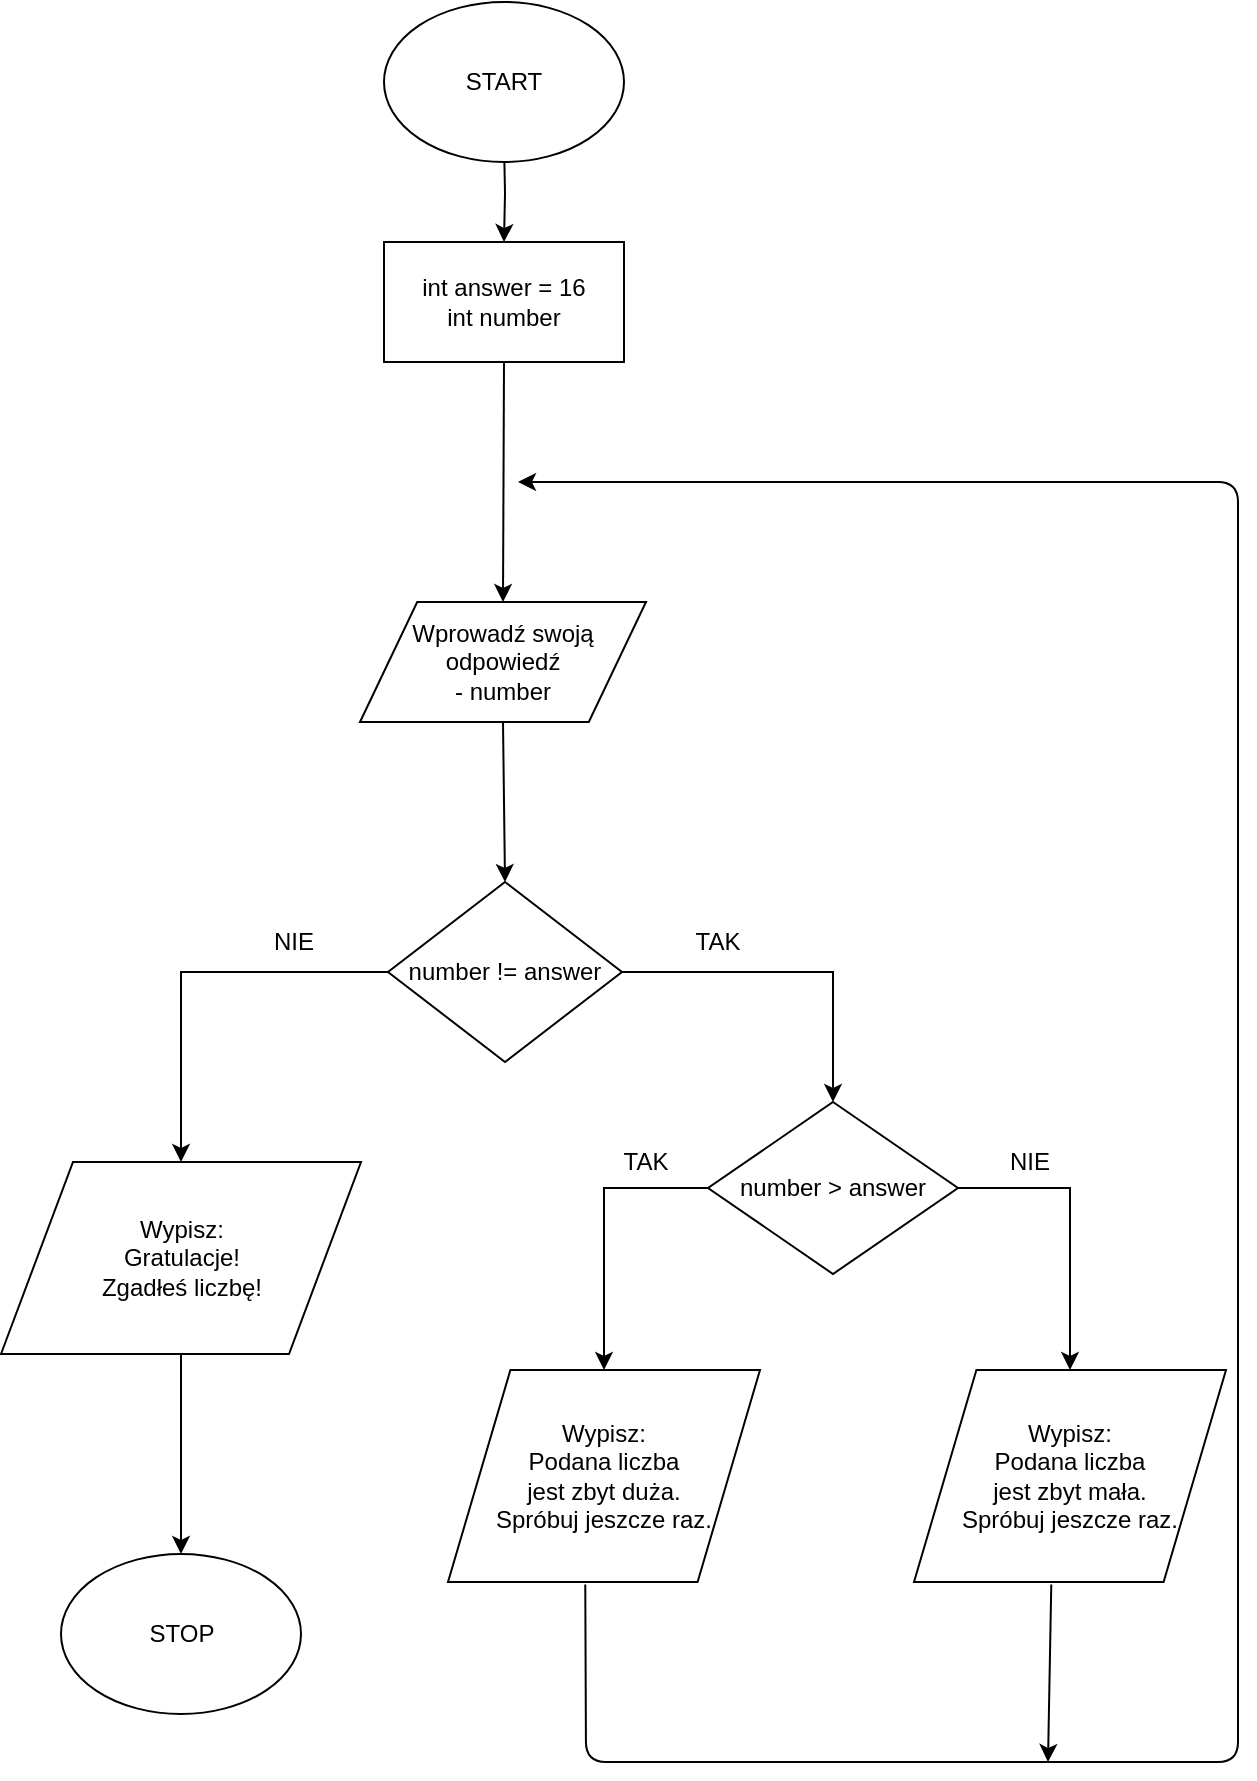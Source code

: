 <mxfile version="10.6.0" type="device"><diagram id="KDCqkIiEy77ZHgzt5O1D" name="Page-1"><mxGraphModel dx="1236" dy="595" grid="1" gridSize="10" guides="1" tooltips="1" connect="1" arrows="1" fold="1" page="1" pageScale="1" pageWidth="827" pageHeight="1169" math="0" shadow="0"><root><mxCell id="0"/><mxCell id="1" parent="0"/><mxCell id="7x9Rpk-tLHs7uveNREpH-3" value="" style="edgeStyle=orthogonalEdgeStyle;rounded=0;orthogonalLoop=1;jettySize=auto;html=1;" parent="1" target="7x9Rpk-tLHs7uveNREpH-2" edge="1"><mxGeometry relative="1" as="geometry"><mxPoint x="385" y="190" as="sourcePoint"/></mxGeometry></mxCell><mxCell id="7x9Rpk-tLHs7uveNREpH-2" value="int answer = 16&lt;br&gt;int number&lt;br&gt;" style="rounded=0;whiteSpace=wrap;html=1;" parent="1" vertex="1"><mxGeometry x="325" y="240" width="120" height="60" as="geometry"/></mxCell><mxCell id="7x9Rpk-tLHs7uveNREpH-4" value="Wprowadź swoją odpowiedź &lt;br&gt;- number&lt;br&gt;" style="shape=parallelogram;perimeter=parallelogramPerimeter;whiteSpace=wrap;html=1;" parent="1" vertex="1"><mxGeometry x="313" y="420" width="143" height="60" as="geometry"/></mxCell><mxCell id="7x9Rpk-tLHs7uveNREpH-6" value="START" style="text;html=1;resizable=0;autosize=1;align=center;verticalAlign=middle;points=[];fillColor=none;strokeColor=none;rounded=0;" parent="1" vertex="1"><mxGeometry x="360" y="150" width="50" height="20" as="geometry"/></mxCell><mxCell id="7x9Rpk-tLHs7uveNREpH-26" style="edgeStyle=orthogonalEdgeStyle;rounded=0;orthogonalLoop=1;jettySize=auto;html=1;entryX=0;entryY=0.5;entryDx=0;entryDy=0;" parent="1" edge="1"><mxGeometry relative="1" as="geometry"><mxPoint x="660" y="720" as="sourcePoint"/></mxGeometry></mxCell><mxCell id="nxpyc3uoqlK_SKEllW0q-1" value="START" style="ellipse;whiteSpace=wrap;html=1;" parent="1" vertex="1"><mxGeometry x="325" y="120" width="120" height="80" as="geometry"/></mxCell><mxCell id="nxpyc3uoqlK_SKEllW0q-2" value="STOP" style="ellipse;whiteSpace=wrap;html=1;" parent="1" vertex="1"><mxGeometry x="163.5" y="896" width="120" height="80" as="geometry"/></mxCell><mxCell id="ISiKiUPRvWeE8diKL0S4-3" style="edgeStyle=orthogonalEdgeStyle;rounded=0;orthogonalLoop=1;jettySize=auto;html=1;exitX=1;exitY=0.5;exitDx=0;exitDy=0;entryX=0.5;entryY=0;entryDx=0;entryDy=0;" parent="1" source="ISiKiUPRvWeE8diKL0S4-5" target="ISiKiUPRvWeE8diKL0S4-26" edge="1"><mxGeometry relative="1" as="geometry"><mxPoint x="562" y="770" as="targetPoint"/></mxGeometry></mxCell><mxCell id="ISiKiUPRvWeE8diKL0S4-4" style="edgeStyle=orthogonalEdgeStyle;rounded=0;orthogonalLoop=1;jettySize=auto;html=1;exitX=0;exitY=0.5;exitDx=0;exitDy=0;entryX=0.5;entryY=0;entryDx=0;entryDy=0;" parent="1" source="ISiKiUPRvWeE8diKL0S4-5" target="32EWFdRg_Pbo1zlpOwAo-16" edge="1"><mxGeometry relative="1" as="geometry"><mxPoint x="160.714" y="783.857" as="targetPoint"/></mxGeometry></mxCell><mxCell id="ISiKiUPRvWeE8diKL0S4-5" value="number != answer" style="rhombus;whiteSpace=wrap;html=1;" parent="1" vertex="1"><mxGeometry x="327" y="560" width="117" height="90" as="geometry"/></mxCell><mxCell id="ISiKiUPRvWeE8diKL0S4-7" value="NIE" style="text;html=1;strokeColor=none;fillColor=none;align=center;verticalAlign=middle;whiteSpace=wrap;rounded=0;" parent="1" vertex="1"><mxGeometry x="259.5" y="580" width="40" height="20" as="geometry"/></mxCell><mxCell id="ISiKiUPRvWeE8diKL0S4-10" value="TAK" style="text;html=1;strokeColor=none;fillColor=none;align=center;verticalAlign=middle;whiteSpace=wrap;rounded=0;" parent="1" vertex="1"><mxGeometry x="471.5" y="580" width="40" height="20" as="geometry"/></mxCell><mxCell id="ISiKiUPRvWeE8diKL0S4-25" style="edgeStyle=orthogonalEdgeStyle;rounded=0;orthogonalLoop=1;jettySize=auto;html=1;exitX=0;exitY=0.5;exitDx=0;exitDy=0;entryX=0.5;entryY=0;entryDx=0;entryDy=0;" parent="1" source="ISiKiUPRvWeE8diKL0S4-26" target="P1tzl05bmPu0ANLyzzlF-14" edge="1"><mxGeometry relative="1" as="geometry"><mxPoint x="410.714" y="836.714" as="targetPoint"/></mxGeometry></mxCell><mxCell id="ISiKiUPRvWeE8diKL0S4-26" value="number &amp;gt; answer&lt;br&gt;" style="rhombus;whiteSpace=wrap;html=1;" parent="1" vertex="1"><mxGeometry x="487" y="670" width="125" height="86" as="geometry"/></mxCell><mxCell id="ISiKiUPRvWeE8diKL0S4-27" value="NIE" style="text;html=1;strokeColor=none;fillColor=none;align=center;verticalAlign=middle;whiteSpace=wrap;rounded=0;" parent="1" vertex="1"><mxGeometry x="628" y="690" width="40" height="20" as="geometry"/></mxCell><mxCell id="ISiKiUPRvWeE8diKL0S4-28" value="TAK" style="text;html=1;strokeColor=none;fillColor=none;align=center;verticalAlign=middle;whiteSpace=wrap;rounded=0;" parent="1" vertex="1"><mxGeometry x="436" y="690" width="40" height="20" as="geometry"/></mxCell><mxCell id="32EWFdRg_Pbo1zlpOwAo-16" value="Wypisz:&lt;br&gt;Gratulacje! &lt;br&gt;Zgadłeś liczbę!&lt;br&gt;" style="shape=parallelogram;perimeter=parallelogramPerimeter;whiteSpace=wrap;html=1;" parent="1" vertex="1"><mxGeometry x="133.5" y="700" width="180" height="96" as="geometry"/></mxCell><mxCell id="P1tzl05bmPu0ANLyzzlF-1" value="" style="endArrow=classic;html=1;exitX=0.5;exitY=1;exitDx=0;exitDy=0;entryX=0.5;entryY=0;entryDx=0;entryDy=0;" parent="1" source="7x9Rpk-tLHs7uveNREpH-4" target="ISiKiUPRvWeE8diKL0S4-5" edge="1"><mxGeometry width="50" height="50" relative="1" as="geometry"><mxPoint x="492" y="470" as="sourcePoint"/><mxPoint x="542" y="420" as="targetPoint"/></mxGeometry></mxCell><mxCell id="P1tzl05bmPu0ANLyzzlF-5" style="edgeStyle=orthogonalEdgeStyle;rounded=0;orthogonalLoop=1;jettySize=auto;html=1;exitX=1;exitY=0.5;exitDx=0;exitDy=0;entryX=0.5;entryY=0;entryDx=0;entryDy=0;" parent="1" source="ISiKiUPRvWeE8diKL0S4-26" target="P1tzl05bmPu0ANLyzzlF-22" edge="1"><mxGeometry relative="1" as="geometry"><mxPoint x="667.857" y="803.857" as="targetPoint"/><mxPoint x="741.929" y="721.929" as="sourcePoint"/></mxGeometry></mxCell><mxCell id="P1tzl05bmPu0ANLyzzlF-14" value="Wypisz:&lt;br&gt;Podana liczba &lt;br&gt;jest zbyt duża.&lt;br&gt;Spróbuj jeszcze raz.&lt;br&gt;" style="shape=parallelogram;perimeter=parallelogramPerimeter;whiteSpace=wrap;html=1;" parent="1" vertex="1"><mxGeometry x="357" y="804" width="156" height="106" as="geometry"/></mxCell><mxCell id="P1tzl05bmPu0ANLyzzlF-15" value="" style="endArrow=classic;html=1;exitX=0.44;exitY=1.012;exitDx=0;exitDy=0;exitPerimeter=0;" parent="1" source="P1tzl05bmPu0ANLyzzlF-14" edge="1"><mxGeometry width="50" height="50" relative="1" as="geometry"><mxPoint x="332" y="1020" as="sourcePoint"/><mxPoint x="392" y="360" as="targetPoint"/><Array as="points"><mxPoint x="426" y="1000"/><mxPoint x="752" y="1000"/><mxPoint x="752" y="360"/></Array></mxGeometry></mxCell><mxCell id="P1tzl05bmPu0ANLyzzlF-22" value="Wypisz:&lt;br&gt;Podana liczba &lt;br&gt;jest zbyt mała.&lt;br&gt;Spróbuj jeszcze raz.&lt;br&gt;" style="shape=parallelogram;perimeter=parallelogramPerimeter;whiteSpace=wrap;html=1;" parent="1" vertex="1"><mxGeometry x="590" y="804" width="156" height="106" as="geometry"/></mxCell><mxCell id="P1tzl05bmPu0ANLyzzlF-23" value="" style="endArrow=classic;html=1;exitX=0.44;exitY=1.012;exitDx=0;exitDy=0;exitPerimeter=0;" parent="1" source="P1tzl05bmPu0ANLyzzlF-22" edge="1"><mxGeometry width="50" height="50" relative="1" as="geometry"><mxPoint x="565" y="1048" as="sourcePoint"/><mxPoint x="657" y="1000" as="targetPoint"/></mxGeometry></mxCell><mxCell id="P1tzl05bmPu0ANLyzzlF-28" value="" style="endArrow=classic;html=1;entryX=0.5;entryY=0;entryDx=0;entryDy=0;exitX=0.5;exitY=1;exitDx=0;exitDy=0;" parent="1" source="32EWFdRg_Pbo1zlpOwAo-16" target="nxpyc3uoqlK_SKEllW0q-2" edge="1"><mxGeometry width="50" height="50" relative="1" as="geometry"><mxPoint x="272" y="860" as="sourcePoint"/><mxPoint x="212" y="1060" as="targetPoint"/></mxGeometry></mxCell><mxCell id="P1tzl05bmPu0ANLyzzlF-29" value="" style="endArrow=classic;html=1;exitX=0.5;exitY=1;exitDx=0;exitDy=0;entryX=0.5;entryY=0;entryDx=0;entryDy=0;" parent="1" source="7x9Rpk-tLHs7uveNREpH-2" target="7x9Rpk-tLHs7uveNREpH-4" edge="1"><mxGeometry width="50" height="50" relative="1" as="geometry"><mxPoint x="282" y="440" as="sourcePoint"/><mxPoint x="332" y="390" as="targetPoint"/></mxGeometry></mxCell></root></mxGraphModel></diagram></mxfile>